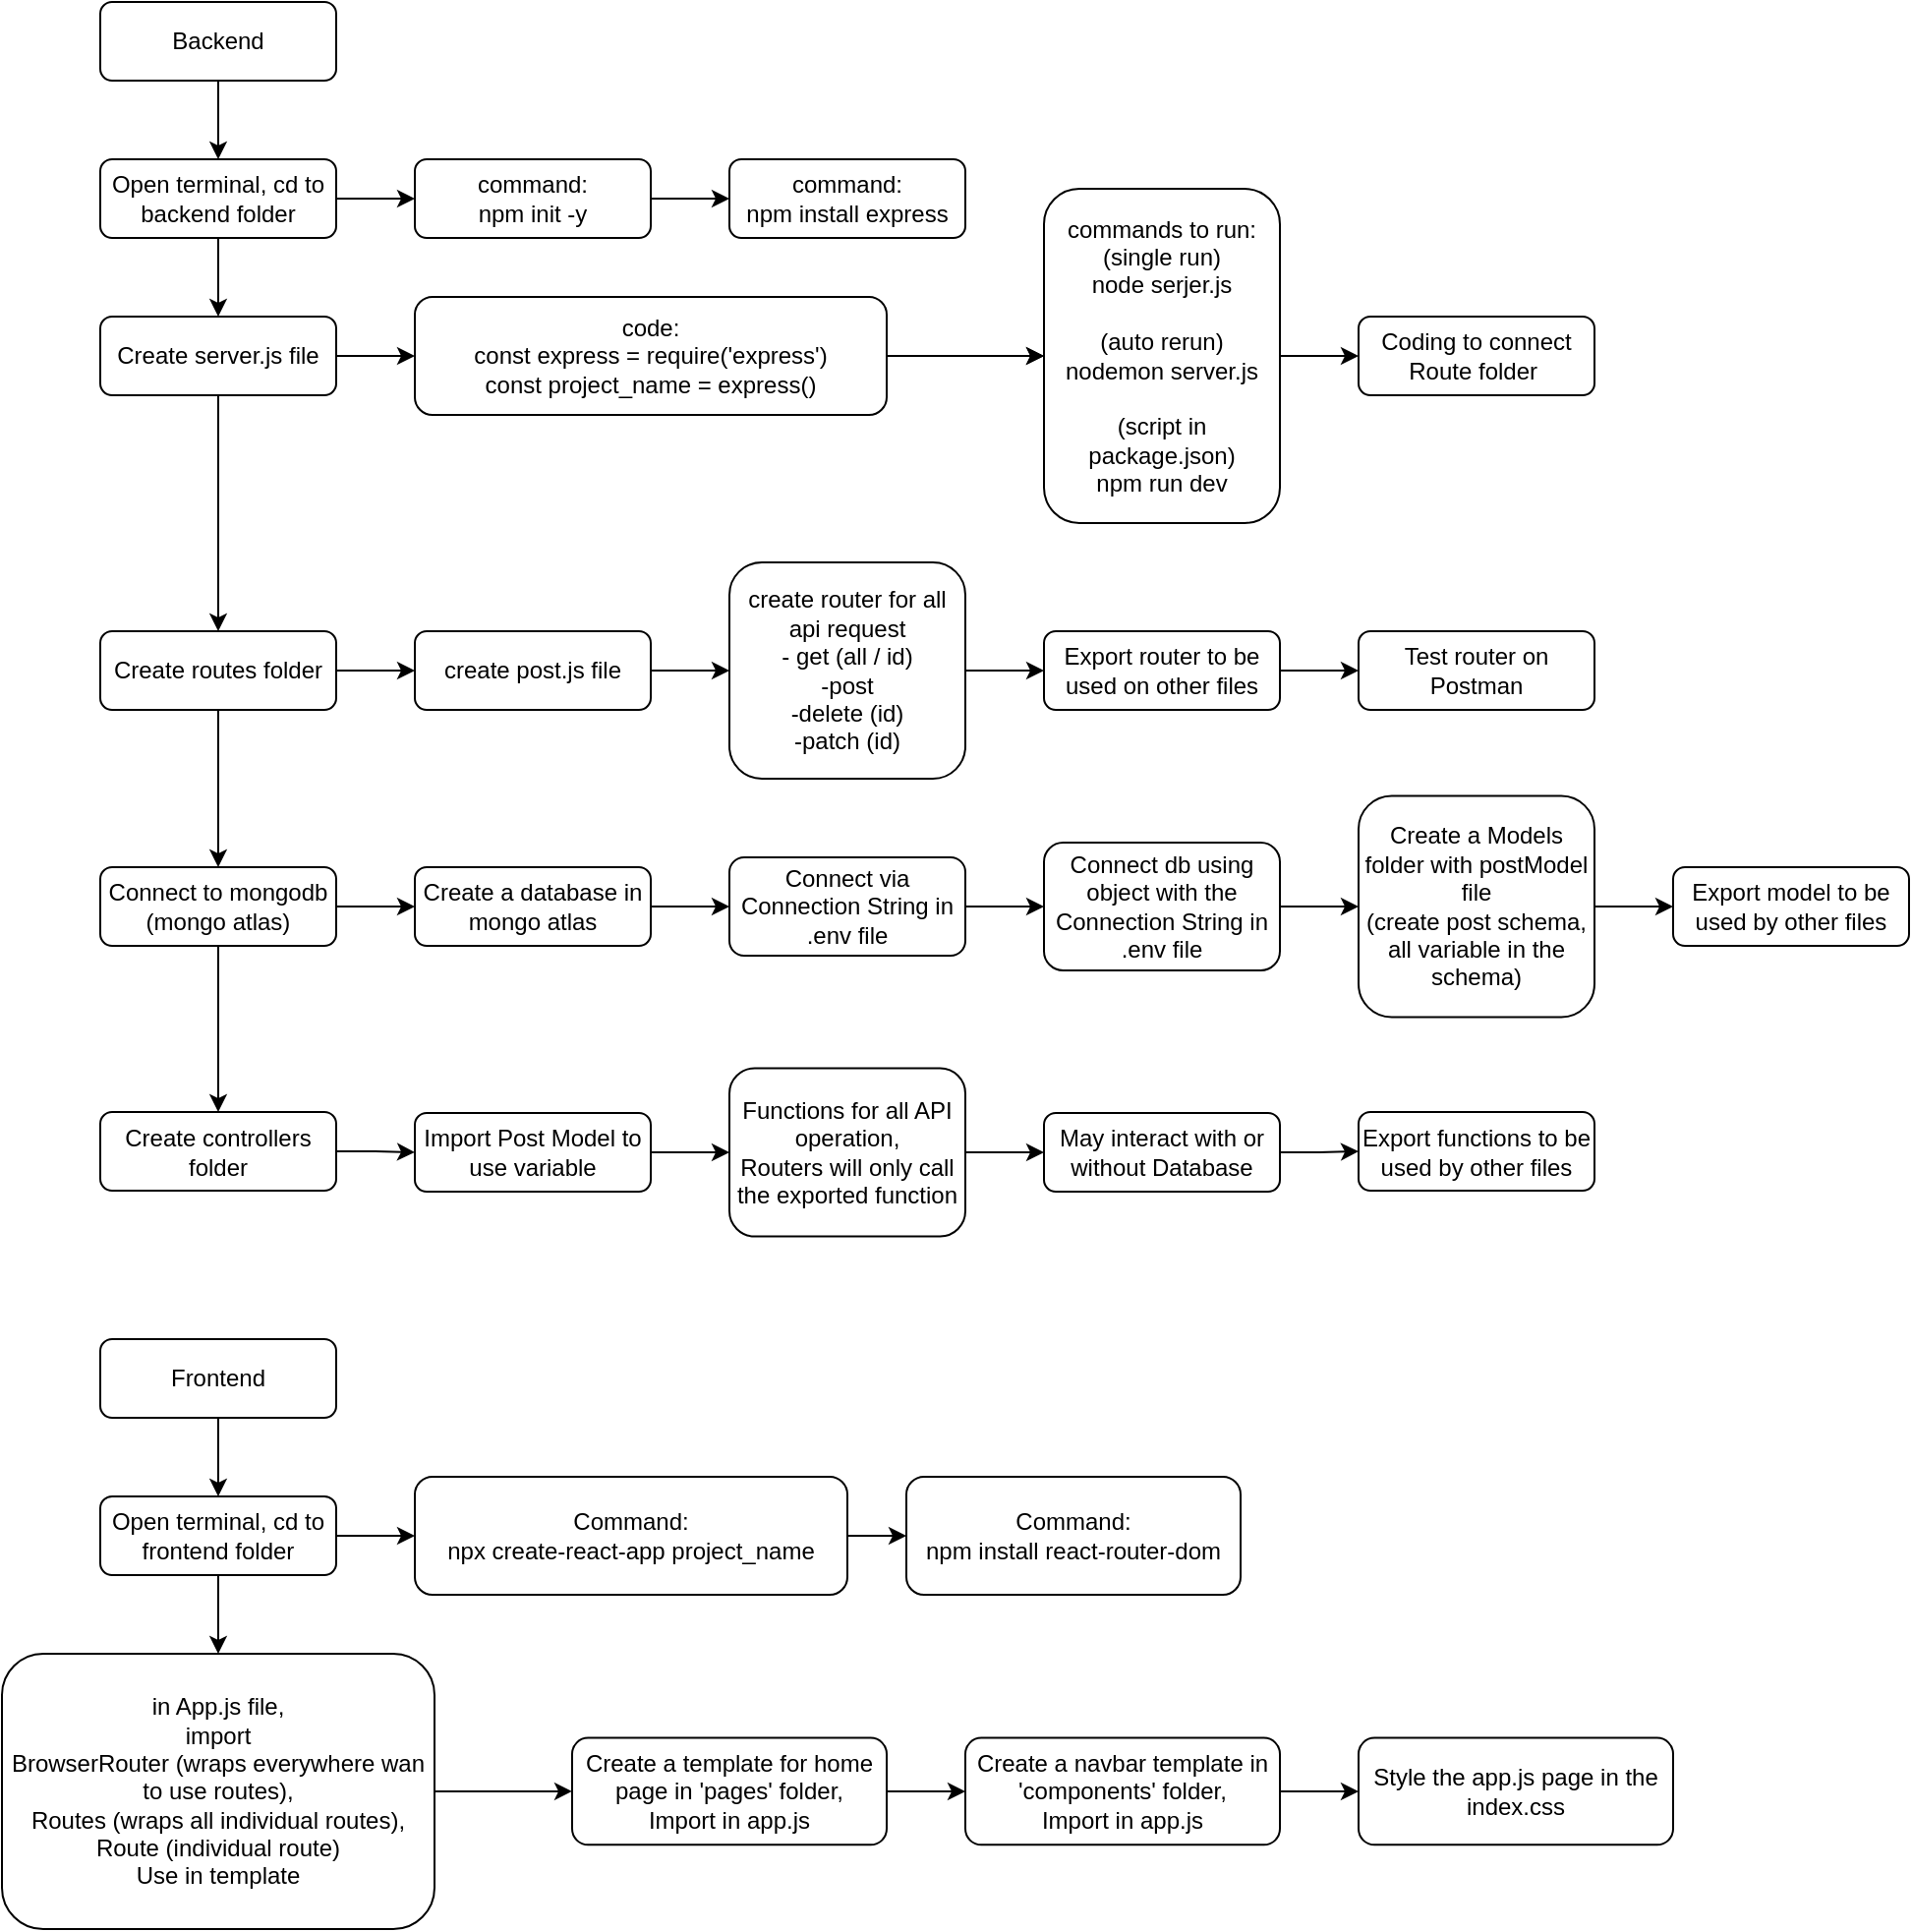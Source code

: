 <mxfile version="26.0.10">
  <diagram id="C5RBs43oDa-KdzZeNtuy" name="Page-1">
    <mxGraphModel dx="712" dy="771" grid="1" gridSize="10" guides="1" tooltips="1" connect="1" arrows="1" fold="1" page="1" pageScale="1" pageWidth="827" pageHeight="1169" math="0" shadow="0">
      <root>
        <mxCell id="WIyWlLk6GJQsqaUBKTNV-0" />
        <mxCell id="WIyWlLk6GJQsqaUBKTNV-1" parent="WIyWlLk6GJQsqaUBKTNV-0" />
        <mxCell id="t0O0TP2Upv_KhOTyi0DR-10" value="" style="edgeStyle=orthogonalEdgeStyle;rounded=0;orthogonalLoop=1;jettySize=auto;html=1;" edge="1" parent="WIyWlLk6GJQsqaUBKTNV-1" source="WIyWlLk6GJQsqaUBKTNV-3" target="t0O0TP2Upv_KhOTyi0DR-9">
          <mxGeometry relative="1" as="geometry" />
        </mxCell>
        <mxCell id="t0O0TP2Upv_KhOTyi0DR-21" value="" style="edgeStyle=orthogonalEdgeStyle;rounded=0;orthogonalLoop=1;jettySize=auto;html=1;" edge="1" parent="WIyWlLk6GJQsqaUBKTNV-1" source="WIyWlLk6GJQsqaUBKTNV-3" target="t0O0TP2Upv_KhOTyi0DR-20">
          <mxGeometry relative="1" as="geometry" />
        </mxCell>
        <mxCell id="WIyWlLk6GJQsqaUBKTNV-3" value="Create server.js file" style="rounded=1;whiteSpace=wrap;html=1;fontSize=12;glass=0;strokeWidth=1;shadow=0;" parent="WIyWlLk6GJQsqaUBKTNV-1" vertex="1">
          <mxGeometry x="160" y="160" width="120" height="40" as="geometry" />
        </mxCell>
        <mxCell id="t0O0TP2Upv_KhOTyi0DR-4" value="" style="edgeStyle=orthogonalEdgeStyle;rounded=0;orthogonalLoop=1;jettySize=auto;html=1;" edge="1" parent="WIyWlLk6GJQsqaUBKTNV-1" source="WIyWlLk6GJQsqaUBKTNV-7" target="t0O0TP2Upv_KhOTyi0DR-3">
          <mxGeometry relative="1" as="geometry" />
        </mxCell>
        <mxCell id="t0O0TP2Upv_KhOTyi0DR-7" style="edgeStyle=orthogonalEdgeStyle;rounded=0;orthogonalLoop=1;jettySize=auto;html=1;entryX=0.5;entryY=0;entryDx=0;entryDy=0;" edge="1" parent="WIyWlLk6GJQsqaUBKTNV-1" source="WIyWlLk6GJQsqaUBKTNV-7" target="WIyWlLk6GJQsqaUBKTNV-3">
          <mxGeometry relative="1" as="geometry" />
        </mxCell>
        <mxCell id="WIyWlLk6GJQsqaUBKTNV-7" value="Open terminal, cd to backend folder" style="rounded=1;whiteSpace=wrap;html=1;fontSize=12;glass=0;strokeWidth=1;shadow=0;" parent="WIyWlLk6GJQsqaUBKTNV-1" vertex="1">
          <mxGeometry x="160" y="80" width="120" height="40" as="geometry" />
        </mxCell>
        <mxCell id="t0O0TP2Upv_KhOTyi0DR-67" style="edgeStyle=orthogonalEdgeStyle;rounded=0;orthogonalLoop=1;jettySize=auto;html=1;entryX=0.5;entryY=0;entryDx=0;entryDy=0;" edge="1" parent="WIyWlLk6GJQsqaUBKTNV-1" source="t0O0TP2Upv_KhOTyi0DR-0" target="WIyWlLk6GJQsqaUBKTNV-7">
          <mxGeometry relative="1" as="geometry" />
        </mxCell>
        <mxCell id="t0O0TP2Upv_KhOTyi0DR-0" value="Backend" style="rounded=1;whiteSpace=wrap;html=1;fontSize=12;glass=0;strokeWidth=1;shadow=0;" vertex="1" parent="WIyWlLk6GJQsqaUBKTNV-1">
          <mxGeometry x="160" width="120" height="40" as="geometry" />
        </mxCell>
        <mxCell id="t0O0TP2Upv_KhOTyi0DR-6" value="" style="edgeStyle=orthogonalEdgeStyle;rounded=0;orthogonalLoop=1;jettySize=auto;html=1;" edge="1" parent="WIyWlLk6GJQsqaUBKTNV-1" source="t0O0TP2Upv_KhOTyi0DR-3" target="t0O0TP2Upv_KhOTyi0DR-5">
          <mxGeometry relative="1" as="geometry" />
        </mxCell>
        <mxCell id="t0O0TP2Upv_KhOTyi0DR-3" value="command:&lt;div&gt;npm init -y&lt;/div&gt;" style="rounded=1;whiteSpace=wrap;html=1;fontSize=12;glass=0;strokeWidth=1;shadow=0;" vertex="1" parent="WIyWlLk6GJQsqaUBKTNV-1">
          <mxGeometry x="320" y="80" width="120" height="40" as="geometry" />
        </mxCell>
        <mxCell id="t0O0TP2Upv_KhOTyi0DR-5" value="command:&lt;div&gt;npm install express&lt;/div&gt;" style="rounded=1;whiteSpace=wrap;html=1;fontSize=12;glass=0;strokeWidth=1;shadow=0;" vertex="1" parent="WIyWlLk6GJQsqaUBKTNV-1">
          <mxGeometry x="480" y="80" width="120" height="40" as="geometry" />
        </mxCell>
        <mxCell id="t0O0TP2Upv_KhOTyi0DR-13" value="" style="edgeStyle=orthogonalEdgeStyle;rounded=0;orthogonalLoop=1;jettySize=auto;html=1;" edge="1" parent="WIyWlLk6GJQsqaUBKTNV-1" source="t0O0TP2Upv_KhOTyi0DR-9" target="t0O0TP2Upv_KhOTyi0DR-12">
          <mxGeometry relative="1" as="geometry" />
        </mxCell>
        <mxCell id="t0O0TP2Upv_KhOTyi0DR-14" value="" style="edgeStyle=orthogonalEdgeStyle;rounded=0;orthogonalLoop=1;jettySize=auto;html=1;" edge="1" parent="WIyWlLk6GJQsqaUBKTNV-1" source="t0O0TP2Upv_KhOTyi0DR-9" target="t0O0TP2Upv_KhOTyi0DR-12">
          <mxGeometry relative="1" as="geometry" />
        </mxCell>
        <mxCell id="t0O0TP2Upv_KhOTyi0DR-9" value="code:&lt;div&gt;const express = require(&#39;express&#39;)&lt;/div&gt;&lt;div&gt;const project_name = express()&lt;/div&gt;" style="rounded=1;whiteSpace=wrap;html=1;fontSize=12;glass=0;strokeWidth=1;shadow=0;" vertex="1" parent="WIyWlLk6GJQsqaUBKTNV-1">
          <mxGeometry x="320" y="150" width="240" height="60" as="geometry" />
        </mxCell>
        <mxCell id="t0O0TP2Upv_KhOTyi0DR-23" value="" style="edgeStyle=orthogonalEdgeStyle;rounded=0;orthogonalLoop=1;jettySize=auto;html=1;" edge="1" parent="WIyWlLk6GJQsqaUBKTNV-1" source="t0O0TP2Upv_KhOTyi0DR-12" target="t0O0TP2Upv_KhOTyi0DR-22">
          <mxGeometry relative="1" as="geometry" />
        </mxCell>
        <mxCell id="t0O0TP2Upv_KhOTyi0DR-12" value="commands to run:&lt;div&gt;(single run)&lt;/div&gt;&lt;div&gt;node serjer.js&lt;/div&gt;&lt;div&gt;&lt;br&gt;&lt;/div&gt;&lt;div&gt;(auto rerun)&lt;/div&gt;&lt;div&gt;nodemon server.js&lt;/div&gt;&lt;div&gt;&lt;br&gt;&lt;/div&gt;&lt;div&gt;(script in package.json)&lt;/div&gt;&lt;div&gt;npm run dev&lt;/div&gt;" style="rounded=1;whiteSpace=wrap;html=1;fontSize=12;glass=0;strokeWidth=1;shadow=0;" vertex="1" parent="WIyWlLk6GJQsqaUBKTNV-1">
          <mxGeometry x="640" y="95" width="120" height="170" as="geometry" />
        </mxCell>
        <mxCell id="t0O0TP2Upv_KhOTyi0DR-25" value="" style="edgeStyle=orthogonalEdgeStyle;rounded=0;orthogonalLoop=1;jettySize=auto;html=1;" edge="1" parent="WIyWlLk6GJQsqaUBKTNV-1" source="t0O0TP2Upv_KhOTyi0DR-20" target="t0O0TP2Upv_KhOTyi0DR-24">
          <mxGeometry relative="1" as="geometry" />
        </mxCell>
        <mxCell id="t0O0TP2Upv_KhOTyi0DR-35" value="" style="edgeStyle=orthogonalEdgeStyle;rounded=0;orthogonalLoop=1;jettySize=auto;html=1;" edge="1" parent="WIyWlLk6GJQsqaUBKTNV-1" source="t0O0TP2Upv_KhOTyi0DR-20" target="t0O0TP2Upv_KhOTyi0DR-34">
          <mxGeometry relative="1" as="geometry" />
        </mxCell>
        <mxCell id="t0O0TP2Upv_KhOTyi0DR-20" value="Create routes folder" style="rounded=1;whiteSpace=wrap;html=1;fontSize=12;glass=0;strokeWidth=1;shadow=0;" vertex="1" parent="WIyWlLk6GJQsqaUBKTNV-1">
          <mxGeometry x="160" y="320" width="120" height="40" as="geometry" />
        </mxCell>
        <mxCell id="t0O0TP2Upv_KhOTyi0DR-22" value="Coding to connect Route folder&amp;nbsp;" style="rounded=1;whiteSpace=wrap;html=1;fontSize=12;glass=0;strokeWidth=1;shadow=0;" vertex="1" parent="WIyWlLk6GJQsqaUBKTNV-1">
          <mxGeometry x="800" y="160" width="120" height="40" as="geometry" />
        </mxCell>
        <mxCell id="t0O0TP2Upv_KhOTyi0DR-28" value="" style="edgeStyle=orthogonalEdgeStyle;rounded=0;orthogonalLoop=1;jettySize=auto;html=1;" edge="1" parent="WIyWlLk6GJQsqaUBKTNV-1" source="t0O0TP2Upv_KhOTyi0DR-24" target="t0O0TP2Upv_KhOTyi0DR-27">
          <mxGeometry relative="1" as="geometry" />
        </mxCell>
        <mxCell id="t0O0TP2Upv_KhOTyi0DR-24" value="create post.js file" style="rounded=1;whiteSpace=wrap;html=1;fontSize=12;glass=0;strokeWidth=1;shadow=0;" vertex="1" parent="WIyWlLk6GJQsqaUBKTNV-1">
          <mxGeometry x="320" y="320" width="120" height="40" as="geometry" />
        </mxCell>
        <mxCell id="t0O0TP2Upv_KhOTyi0DR-30" value="" style="edgeStyle=orthogonalEdgeStyle;rounded=0;orthogonalLoop=1;jettySize=auto;html=1;" edge="1" parent="WIyWlLk6GJQsqaUBKTNV-1" source="t0O0TP2Upv_KhOTyi0DR-27" target="t0O0TP2Upv_KhOTyi0DR-29">
          <mxGeometry relative="1" as="geometry" />
        </mxCell>
        <mxCell id="t0O0TP2Upv_KhOTyi0DR-27" value="create router for all api request&lt;div&gt;- get (all / id)&lt;/div&gt;&lt;div&gt;-post&lt;/div&gt;&lt;div&gt;-delete (id)&lt;/div&gt;&lt;div&gt;-patch (id)&lt;/div&gt;" style="rounded=1;whiteSpace=wrap;html=1;fontSize=12;glass=0;strokeWidth=1;shadow=0;" vertex="1" parent="WIyWlLk6GJQsqaUBKTNV-1">
          <mxGeometry x="480" y="285" width="120" height="110" as="geometry" />
        </mxCell>
        <mxCell id="t0O0TP2Upv_KhOTyi0DR-33" value="" style="edgeStyle=orthogonalEdgeStyle;rounded=0;orthogonalLoop=1;jettySize=auto;html=1;" edge="1" parent="WIyWlLk6GJQsqaUBKTNV-1" source="t0O0TP2Upv_KhOTyi0DR-29" target="t0O0TP2Upv_KhOTyi0DR-32">
          <mxGeometry relative="1" as="geometry" />
        </mxCell>
        <mxCell id="t0O0TP2Upv_KhOTyi0DR-29" value="Export router to be used on other files" style="rounded=1;whiteSpace=wrap;html=1;fontSize=12;glass=0;strokeWidth=1;shadow=0;" vertex="1" parent="WIyWlLk6GJQsqaUBKTNV-1">
          <mxGeometry x="640" y="320" width="120" height="40" as="geometry" />
        </mxCell>
        <mxCell id="t0O0TP2Upv_KhOTyi0DR-32" value="Test router on Postman" style="rounded=1;whiteSpace=wrap;html=1;fontSize=12;glass=0;strokeWidth=1;shadow=0;" vertex="1" parent="WIyWlLk6GJQsqaUBKTNV-1">
          <mxGeometry x="800" y="320" width="120" height="40" as="geometry" />
        </mxCell>
        <mxCell id="t0O0TP2Upv_KhOTyi0DR-37" value="" style="edgeStyle=orthogonalEdgeStyle;rounded=0;orthogonalLoop=1;jettySize=auto;html=1;" edge="1" parent="WIyWlLk6GJQsqaUBKTNV-1" source="t0O0TP2Upv_KhOTyi0DR-34" target="t0O0TP2Upv_KhOTyi0DR-36">
          <mxGeometry relative="1" as="geometry" />
        </mxCell>
        <mxCell id="t0O0TP2Upv_KhOTyi0DR-55" value="" style="edgeStyle=orthogonalEdgeStyle;rounded=0;orthogonalLoop=1;jettySize=auto;html=1;" edge="1" parent="WIyWlLk6GJQsqaUBKTNV-1" source="t0O0TP2Upv_KhOTyi0DR-34" target="t0O0TP2Upv_KhOTyi0DR-54">
          <mxGeometry relative="1" as="geometry" />
        </mxCell>
        <mxCell id="t0O0TP2Upv_KhOTyi0DR-34" value="Connect to mongodb&lt;div&gt;(mongo atlas)&lt;/div&gt;" style="rounded=1;whiteSpace=wrap;html=1;fontSize=12;glass=0;strokeWidth=1;shadow=0;" vertex="1" parent="WIyWlLk6GJQsqaUBKTNV-1">
          <mxGeometry x="160" y="440" width="120" height="40" as="geometry" />
        </mxCell>
        <mxCell id="t0O0TP2Upv_KhOTyi0DR-40" value="" style="edgeStyle=orthogonalEdgeStyle;rounded=0;orthogonalLoop=1;jettySize=auto;html=1;" edge="1" parent="WIyWlLk6GJQsqaUBKTNV-1" source="t0O0TP2Upv_KhOTyi0DR-36" target="t0O0TP2Upv_KhOTyi0DR-39">
          <mxGeometry relative="1" as="geometry" />
        </mxCell>
        <mxCell id="t0O0TP2Upv_KhOTyi0DR-36" value="Create a database in mongo atlas" style="rounded=1;whiteSpace=wrap;html=1;fontSize=12;glass=0;strokeWidth=1;shadow=0;" vertex="1" parent="WIyWlLk6GJQsqaUBKTNV-1">
          <mxGeometry x="320" y="440" width="120" height="40" as="geometry" />
        </mxCell>
        <mxCell id="t0O0TP2Upv_KhOTyi0DR-43" value="" style="edgeStyle=orthogonalEdgeStyle;rounded=0;orthogonalLoop=1;jettySize=auto;html=1;" edge="1" parent="WIyWlLk6GJQsqaUBKTNV-1" source="t0O0TP2Upv_KhOTyi0DR-39" target="t0O0TP2Upv_KhOTyi0DR-42">
          <mxGeometry relative="1" as="geometry" />
        </mxCell>
        <mxCell id="t0O0TP2Upv_KhOTyi0DR-39" value="Connect via Connection String in .env file" style="rounded=1;whiteSpace=wrap;html=1;fontSize=12;glass=0;strokeWidth=1;shadow=0;" vertex="1" parent="WIyWlLk6GJQsqaUBKTNV-1">
          <mxGeometry x="480" y="435" width="120" height="50" as="geometry" />
        </mxCell>
        <mxCell id="t0O0TP2Upv_KhOTyi0DR-45" value="" style="edgeStyle=orthogonalEdgeStyle;rounded=0;orthogonalLoop=1;jettySize=auto;html=1;" edge="1" parent="WIyWlLk6GJQsqaUBKTNV-1" source="t0O0TP2Upv_KhOTyi0DR-42" target="t0O0TP2Upv_KhOTyi0DR-44">
          <mxGeometry relative="1" as="geometry" />
        </mxCell>
        <mxCell id="t0O0TP2Upv_KhOTyi0DR-42" value="Connect db using object with the Connection String in .env file" style="rounded=1;whiteSpace=wrap;html=1;fontSize=12;glass=0;strokeWidth=1;shadow=0;" vertex="1" parent="WIyWlLk6GJQsqaUBKTNV-1">
          <mxGeometry x="640" y="427.5" width="120" height="65" as="geometry" />
        </mxCell>
        <mxCell id="t0O0TP2Upv_KhOTyi0DR-48" value="" style="edgeStyle=orthogonalEdgeStyle;rounded=0;orthogonalLoop=1;jettySize=auto;html=1;" edge="1" parent="WIyWlLk6GJQsqaUBKTNV-1" source="t0O0TP2Upv_KhOTyi0DR-44" target="t0O0TP2Upv_KhOTyi0DR-47">
          <mxGeometry relative="1" as="geometry" />
        </mxCell>
        <mxCell id="t0O0TP2Upv_KhOTyi0DR-44" value="Create a Models folder with postModel file&lt;div&gt;(create post schema, all variable in the schema)&lt;/div&gt;" style="rounded=1;whiteSpace=wrap;html=1;fontSize=12;glass=0;strokeWidth=1;shadow=0;" vertex="1" parent="WIyWlLk6GJQsqaUBKTNV-1">
          <mxGeometry x="800" y="403.75" width="120" height="112.5" as="geometry" />
        </mxCell>
        <mxCell id="t0O0TP2Upv_KhOTyi0DR-47" value="Export model to be used by other files" style="rounded=1;whiteSpace=wrap;html=1;fontSize=12;glass=0;strokeWidth=1;shadow=0;" vertex="1" parent="WIyWlLk6GJQsqaUBKTNV-1">
          <mxGeometry x="960" y="440" width="120" height="40" as="geometry" />
        </mxCell>
        <mxCell id="t0O0TP2Upv_KhOTyi0DR-65" value="" style="edgeStyle=orthogonalEdgeStyle;rounded=0;orthogonalLoop=1;jettySize=auto;html=1;" edge="1" parent="WIyWlLk6GJQsqaUBKTNV-1" source="t0O0TP2Upv_KhOTyi0DR-54" target="t0O0TP2Upv_KhOTyi0DR-64">
          <mxGeometry relative="1" as="geometry" />
        </mxCell>
        <mxCell id="t0O0TP2Upv_KhOTyi0DR-54" value="Create controllers folder" style="rounded=1;whiteSpace=wrap;html=1;fontSize=12;glass=0;strokeWidth=1;shadow=0;" vertex="1" parent="WIyWlLk6GJQsqaUBKTNV-1">
          <mxGeometry x="160" y="564.5" width="120" height="40" as="geometry" />
        </mxCell>
        <mxCell id="t0O0TP2Upv_KhOTyi0DR-59" value="" style="edgeStyle=orthogonalEdgeStyle;rounded=0;orthogonalLoop=1;jettySize=auto;html=1;" edge="1" parent="WIyWlLk6GJQsqaUBKTNV-1" source="t0O0TP2Upv_KhOTyi0DR-56" target="t0O0TP2Upv_KhOTyi0DR-58">
          <mxGeometry relative="1" as="geometry" />
        </mxCell>
        <mxCell id="t0O0TP2Upv_KhOTyi0DR-56" value="Functions for all API operation,&lt;div&gt;Routers will only call the exported function&lt;/div&gt;" style="rounded=1;whiteSpace=wrap;html=1;fontSize=12;glass=0;strokeWidth=1;shadow=0;" vertex="1" parent="WIyWlLk6GJQsqaUBKTNV-1">
          <mxGeometry x="480" y="542.25" width="120" height="85.5" as="geometry" />
        </mxCell>
        <mxCell id="t0O0TP2Upv_KhOTyi0DR-61" style="edgeStyle=orthogonalEdgeStyle;rounded=0;orthogonalLoop=1;jettySize=auto;html=1;entryX=0;entryY=0.5;entryDx=0;entryDy=0;" edge="1" parent="WIyWlLk6GJQsqaUBKTNV-1" source="t0O0TP2Upv_KhOTyi0DR-58" target="t0O0TP2Upv_KhOTyi0DR-60">
          <mxGeometry relative="1" as="geometry" />
        </mxCell>
        <mxCell id="t0O0TP2Upv_KhOTyi0DR-58" value="May interact with or without Database" style="rounded=1;whiteSpace=wrap;html=1;fontSize=12;glass=0;strokeWidth=1;shadow=0;" vertex="1" parent="WIyWlLk6GJQsqaUBKTNV-1">
          <mxGeometry x="640" y="565" width="120" height="40" as="geometry" />
        </mxCell>
        <mxCell id="t0O0TP2Upv_KhOTyi0DR-60" value="Export functions to be used by other files" style="rounded=1;whiteSpace=wrap;html=1;fontSize=12;glass=0;strokeWidth=1;shadow=0;" vertex="1" parent="WIyWlLk6GJQsqaUBKTNV-1">
          <mxGeometry x="800" y="564.5" width="120" height="40" as="geometry" />
        </mxCell>
        <mxCell id="t0O0TP2Upv_KhOTyi0DR-66" style="edgeStyle=orthogonalEdgeStyle;rounded=0;orthogonalLoop=1;jettySize=auto;html=1;entryX=0;entryY=0.5;entryDx=0;entryDy=0;" edge="1" parent="WIyWlLk6GJQsqaUBKTNV-1" source="t0O0TP2Upv_KhOTyi0DR-64" target="t0O0TP2Upv_KhOTyi0DR-56">
          <mxGeometry relative="1" as="geometry" />
        </mxCell>
        <mxCell id="t0O0TP2Upv_KhOTyi0DR-64" value="Import Post Model to use variable" style="rounded=1;whiteSpace=wrap;html=1;fontSize=12;glass=0;strokeWidth=1;shadow=0;" vertex="1" parent="WIyWlLk6GJQsqaUBKTNV-1">
          <mxGeometry x="320" y="565" width="120" height="40" as="geometry" />
        </mxCell>
        <mxCell id="t0O0TP2Upv_KhOTyi0DR-70" style="edgeStyle=orthogonalEdgeStyle;rounded=0;orthogonalLoop=1;jettySize=auto;html=1;entryX=0.5;entryY=0;entryDx=0;entryDy=0;" edge="1" parent="WIyWlLk6GJQsqaUBKTNV-1" source="t0O0TP2Upv_KhOTyi0DR-68" target="t0O0TP2Upv_KhOTyi0DR-69">
          <mxGeometry relative="1" as="geometry" />
        </mxCell>
        <mxCell id="t0O0TP2Upv_KhOTyi0DR-68" value="Frontend" style="rounded=1;whiteSpace=wrap;html=1;fontSize=12;glass=0;strokeWidth=1;shadow=0;" vertex="1" parent="WIyWlLk6GJQsqaUBKTNV-1">
          <mxGeometry x="160" y="680" width="120" height="40" as="geometry" />
        </mxCell>
        <mxCell id="t0O0TP2Upv_KhOTyi0DR-72" value="" style="edgeStyle=orthogonalEdgeStyle;rounded=0;orthogonalLoop=1;jettySize=auto;html=1;" edge="1" parent="WIyWlLk6GJQsqaUBKTNV-1" source="t0O0TP2Upv_KhOTyi0DR-69" target="t0O0TP2Upv_KhOTyi0DR-71">
          <mxGeometry relative="1" as="geometry" />
        </mxCell>
        <mxCell id="t0O0TP2Upv_KhOTyi0DR-77" value="" style="edgeStyle=orthogonalEdgeStyle;rounded=0;orthogonalLoop=1;jettySize=auto;html=1;" edge="1" parent="WIyWlLk6GJQsqaUBKTNV-1" source="t0O0TP2Upv_KhOTyi0DR-69" target="t0O0TP2Upv_KhOTyi0DR-76">
          <mxGeometry relative="1" as="geometry" />
        </mxCell>
        <mxCell id="t0O0TP2Upv_KhOTyi0DR-69" value="Open terminal, cd to frontend folder" style="rounded=1;whiteSpace=wrap;html=1;fontSize=12;glass=0;strokeWidth=1;shadow=0;" vertex="1" parent="WIyWlLk6GJQsqaUBKTNV-1">
          <mxGeometry x="160" y="760" width="120" height="40" as="geometry" />
        </mxCell>
        <mxCell id="t0O0TP2Upv_KhOTyi0DR-75" value="" style="edgeStyle=orthogonalEdgeStyle;rounded=0;orthogonalLoop=1;jettySize=auto;html=1;" edge="1" parent="WIyWlLk6GJQsqaUBKTNV-1" source="t0O0TP2Upv_KhOTyi0DR-71" target="t0O0TP2Upv_KhOTyi0DR-74">
          <mxGeometry relative="1" as="geometry" />
        </mxCell>
        <mxCell id="t0O0TP2Upv_KhOTyi0DR-71" value="Command:&lt;div&gt;npx create-react-app project_name&lt;/div&gt;" style="rounded=1;whiteSpace=wrap;html=1;fontSize=12;glass=0;strokeWidth=1;shadow=0;" vertex="1" parent="WIyWlLk6GJQsqaUBKTNV-1">
          <mxGeometry x="320" y="750" width="220" height="60" as="geometry" />
        </mxCell>
        <mxCell id="t0O0TP2Upv_KhOTyi0DR-74" value="Command:&lt;div&gt;npm install react-router-dom&lt;/div&gt;" style="rounded=1;whiteSpace=wrap;html=1;fontSize=12;glass=0;strokeWidth=1;shadow=0;" vertex="1" parent="WIyWlLk6GJQsqaUBKTNV-1">
          <mxGeometry x="570" y="750" width="170" height="60" as="geometry" />
        </mxCell>
        <mxCell id="t0O0TP2Upv_KhOTyi0DR-79" value="" style="edgeStyle=orthogonalEdgeStyle;rounded=0;orthogonalLoop=1;jettySize=auto;html=1;" edge="1" parent="WIyWlLk6GJQsqaUBKTNV-1" source="t0O0TP2Upv_KhOTyi0DR-76" target="t0O0TP2Upv_KhOTyi0DR-78">
          <mxGeometry relative="1" as="geometry" />
        </mxCell>
        <mxCell id="t0O0TP2Upv_KhOTyi0DR-76" value="in App.js file,&lt;div&gt;import&lt;/div&gt;&lt;div&gt;BrowserRouter (wraps everywhere wan to use routes),&lt;/div&gt;&lt;div&gt;Routes (wraps all individual routes), Route (individual route)&lt;/div&gt;&lt;div&gt;Use in template&lt;/div&gt;" style="rounded=1;whiteSpace=wrap;html=1;fontSize=12;glass=0;strokeWidth=1;shadow=0;" vertex="1" parent="WIyWlLk6GJQsqaUBKTNV-1">
          <mxGeometry x="110" y="839.99" width="220" height="140" as="geometry" />
        </mxCell>
        <mxCell id="t0O0TP2Upv_KhOTyi0DR-82" value="" style="edgeStyle=orthogonalEdgeStyle;rounded=0;orthogonalLoop=1;jettySize=auto;html=1;" edge="1" parent="WIyWlLk6GJQsqaUBKTNV-1" source="t0O0TP2Upv_KhOTyi0DR-78" target="t0O0TP2Upv_KhOTyi0DR-81">
          <mxGeometry relative="1" as="geometry" />
        </mxCell>
        <mxCell id="t0O0TP2Upv_KhOTyi0DR-78" value="Create a template for home page in &#39;pages&#39; folder,&lt;div&gt;Import in app.js&lt;/div&gt;" style="rounded=1;whiteSpace=wrap;html=1;fontSize=12;glass=0;strokeWidth=1;shadow=0;" vertex="1" parent="WIyWlLk6GJQsqaUBKTNV-1">
          <mxGeometry x="400" y="882.81" width="160" height="54.37" as="geometry" />
        </mxCell>
        <mxCell id="t0O0TP2Upv_KhOTyi0DR-84" value="" style="edgeStyle=orthogonalEdgeStyle;rounded=0;orthogonalLoop=1;jettySize=auto;html=1;" edge="1" parent="WIyWlLk6GJQsqaUBKTNV-1" source="t0O0TP2Upv_KhOTyi0DR-81" target="t0O0TP2Upv_KhOTyi0DR-83">
          <mxGeometry relative="1" as="geometry" />
        </mxCell>
        <mxCell id="t0O0TP2Upv_KhOTyi0DR-81" value="Create a navbar template in &#39;components&#39; folder,&lt;div&gt;Import in app.js&lt;/div&gt;" style="rounded=1;whiteSpace=wrap;html=1;fontSize=12;glass=0;strokeWidth=1;shadow=0;" vertex="1" parent="WIyWlLk6GJQsqaUBKTNV-1">
          <mxGeometry x="600" y="882.81" width="160" height="54.37" as="geometry" />
        </mxCell>
        <mxCell id="t0O0TP2Upv_KhOTyi0DR-83" value="Style the app.js page in the index.css" style="rounded=1;whiteSpace=wrap;html=1;fontSize=12;glass=0;strokeWidth=1;shadow=0;" vertex="1" parent="WIyWlLk6GJQsqaUBKTNV-1">
          <mxGeometry x="800" y="882.81" width="160" height="54.37" as="geometry" />
        </mxCell>
      </root>
    </mxGraphModel>
  </diagram>
</mxfile>
